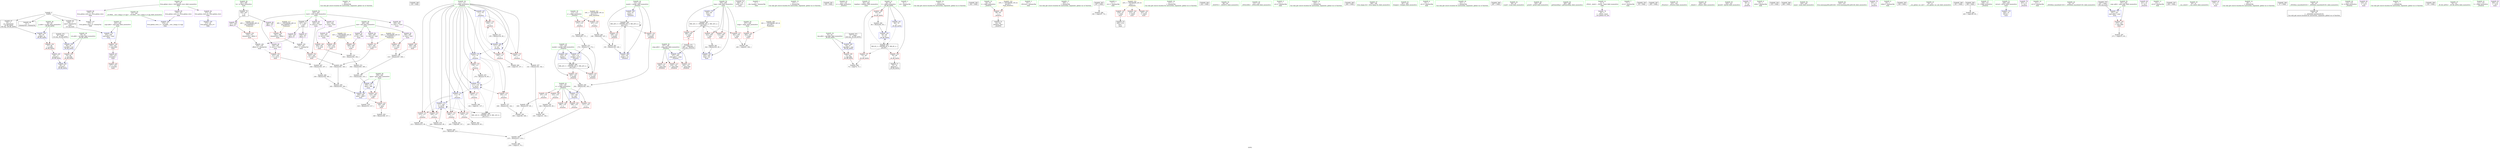 digraph "SVFG" {
	label="SVFG";

	Node0x55d2bfda6d40 [shape=record,color=grey,label="{NodeID: 0\nNullPtr}"];
	Node0x55d2bfda6d40 -> Node0x55d2bfdb27f0[style=solid];
	Node0x55d2bfda6d40 -> Node0x55d2bfdb28f0[style=solid];
	Node0x55d2bfda6d40 -> Node0x55d2bfdb29c0[style=solid];
	Node0x55d2bfda6d40 -> Node0x55d2bfdb8330[style=solid];
	Node0x55d2bfdbefa0 [shape=record,color=grey,label="{NodeID: 263\n349 = Binary(348, 317, )\n}"];
	Node0x55d2bfdb9610 [shape=record,color=blue,label="{NodeID: 180\n259\<--311\nspan\<--add\nmain\n}"];
	Node0x55d2bfdb9610 -> Node0x55d2bfdb76d0[style=dashed];
	Node0x55d2bfdb9610 -> Node0x55d2bfdb9610[style=dashed];
	Node0x55d2bfdb9610 -> Node0x55d2bfdb9950[style=dashed];
	Node0x55d2bfdb1090 [shape=record,color=purple,label="{NodeID: 97\n379\<--327\noffset_1\<--\n}"];
	Node0x55d2bfdb1090 -> Node0x55d2bfdb9880[style=solid];
	Node0x55d2bfdae9a0 [shape=record,color=green,label="{NodeID: 14\n85\<--1\n\<--dummyObj\nCan only get source location for instruction, argument, global var or function.}"];
	Node0x55d2bfdde750 [shape=record,color=black,label="{NodeID: 360\n139 = PHI()\n}"];
	Node0x55d2bfdb5bf0 [shape=record,color=grey,label="{NodeID: 277\n166 = Binary(165, 142, )\n}"];
	Node0x55d2bfdb5bf0 -> Node0x55d2bfdc2b30[style=solid];
	Node0x55d2bfdb0bd0 [shape=record,color=red,label="{NodeID: 111\n192\<--107\n\<--_loop.addr\n_Z5solvei\n}"];
	Node0x55d2bfdaf680 [shape=record,color=green,label="{NodeID: 28\n58\<--59\np.addr\<--p.addr_field_insensitive\n_Z9_fill_intPiii\n}"];
	Node0x55d2bfdaf680 -> Node0x55d2bfdb1640[style=solid];
	Node0x55d2bfdaf680 -> Node0x55d2bfdb8430[style=solid];
	Node0x55d2bfdc29b0 [shape=record,color=grey,label="{NodeID: 291\n209 = cmp(208, 137, )\n}"];
	Node0x55d2bfdb6900 [shape=record,color=red,label="{NodeID: 125\n171\<--113\n\<--j\n_Z5solvei\n}"];
	Node0x55d2bfdb6900 -> Node0x55d2bfdb6070[style=solid];
	Node0x55d2bfdb0270 [shape=record,color=green,label="{NodeID: 42\n119\<--120\nx\<--x_field_insensitive\n_Z5solvei\n}"];
	Node0x55d2bfdb0270 -> Node0x55d2bfdb69d0[style=solid];
	Node0x55d2bfdb0270 -> Node0x55d2bfdb6aa0[style=solid];
	Node0x55d2bfdb0270 -> Node0x55d2bfdb6b70[style=solid];
	Node0x55d2bfdb0270 -> Node0x55d2bfdb6c40[style=solid];
	Node0x55d2bfdb0270 -> Node0x55d2bfdb6d10[style=solid];
	Node0x55d2bfdb0270 -> Node0x55d2bfdb9060[style=solid];
	Node0x55d2bfdb7460 [shape=record,color=red,label="{NodeID: 139\n314\<--255\n\<--loop\nmain\n}"];
	Node0x55d2bfdb1ee0 [shape=record,color=green,label="{NodeID: 56\n259\<--260\nspan\<--span_field_insensitive\nmain\n}"];
	Node0x55d2bfdb1ee0 -> Node0x55d2bfdb76d0[style=solid];
	Node0x55d2bfdb1ee0 -> Node0x55d2bfdb77a0[style=solid];
	Node0x55d2bfdb1ee0 -> Node0x55d2bfdb9610[style=solid];
	Node0x55d2bfdb1ee0 -> Node0x55d2bfdb9950[style=solid];
	Node0x55d2bfdb7fc0 [shape=record,color=red,label="{NodeID: 153\n378\<--377\ndummyVal\<--offset_0\nmain\n}"];
	Node0x55d2bfdb7fc0 -> Node0x55d2bfdb97b0[style=solid];
	Node0x55d2bfdb2b90 [shape=record,color=black,label="{NodeID: 70\n246\<--70\nmain_ret\<--\nmain\n}"];
	Node0x55d2bfdb8b80 [shape=record,color=blue,label="{NodeID: 167\n111\<--70\ni\<--\n_Z5solvei\n}"];
	Node0x55d2bfdb8b80 -> Node0x55d2bfdb0e40[style=dashed];
	Node0x55d2bfdb8b80 -> Node0x55d2bfdb6160[style=dashed];
	Node0x55d2bfdb8b80 -> Node0x55d2bfdb61f0[style=dashed];
	Node0x55d2bfdb8b80 -> Node0x55d2bfdb8d20[style=dashed];
	Node0x55d2bfdb8b80 -> Node0x55d2bfdb8df0[style=dashed];
	Node0x55d2bfdb36f0 [shape=record,color=purple,label="{NodeID: 84\n373\<--25\nllvm.global_ctors_0\<--llvm.global_ctors\nGlob }"];
	Node0x55d2bfdb36f0 -> Node0x55d2bfdb8160[style=solid];
	Node0x55d2bfda6570 [shape=record,color=green,label="{NodeID: 1\n7\<--1\n__dso_handle\<--dummyObj\nGlob }"];
	Node0x55d2bfdbf120 [shape=record,color=grey,label="{NodeID: 264\n220 = Binary(219, 85, )\n}"];
	Node0x55d2bfdb96e0 [shape=record,color=blue,label="{NodeID: 181\n255\<--324\nloop\<--inc\nmain\n}"];
	Node0x55d2bfdb96e0 -> Node0x55d2bfdcc4c0[style=dashed];
	Node0x55d2bfdb1160 [shape=record,color=purple,label="{NodeID: 98\n377\<--328\noffset_0\<--\n}"];
	Node0x55d2bfdb1160 -> Node0x55d2bfdb7fc0[style=solid];
	Node0x55d2bfdaea70 [shape=record,color=green,label="{NodeID: 15\n137\<--1\n\<--dummyObj\nCan only get source location for instruction, argument, global var or function.}"];
	Node0x55d2bfdde850 [shape=record,color=black,label="{NodeID: 361\n158 = PHI()\n}"];
	Node0x55d2bfdb5d70 [shape=record,color=grey,label="{NodeID: 278\n316 = Binary(315, 317, )\n}"];
	Node0x55d2bfdb0ca0 [shape=record,color=red,label="{NodeID: 112\n202\<--107\n\<--_loop.addr\n_Z5solvei\n}"];
	Node0x55d2bfdaf750 [shape=record,color=green,label="{NodeID: 29\n60\<--61\nval.addr\<--val.addr_field_insensitive\n_Z9_fill_intPiii\n}"];
	Node0x55d2bfdaf750 -> Node0x55d2bfdb1710[style=solid];
	Node0x55d2bfdaf750 -> Node0x55d2bfdb8500[style=solid];
	Node0x55d2bfdc2b30 [shape=record,color=grey,label="{NodeID: 292\n169 = cmp(166, 168, )\n}"];
	Node0x55d2bfdb69d0 [shape=record,color=red,label="{NodeID: 126\n143\<--119\n\<--x\n_Z5solvei\n}"];
	Node0x55d2bfdb69d0 -> Node0x55d2bfdbe3a0[style=solid];
	Node0x55d2bfdb0340 [shape=record,color=green,label="{NodeID: 43\n121\<--122\ny\<--y_field_insensitive\n_Z5solvei\n}"];
	Node0x55d2bfdb7530 [shape=record,color=red,label="{NodeID: 140\n323\<--255\n\<--loop\nmain\n}"];
	Node0x55d2bfdb7530 -> Node0x55d2bfdc1ab0[style=solid];
	Node0x55d2bfdb1fb0 [shape=record,color=green,label="{NodeID: 57\n261\<--262\ntmpline\<--tmpline_field_insensitive\nmain\n}"];
	Node0x55d2bfdb8090 [shape=record,color=red,label="{NodeID: 154\n381\<--380\ndummyVal\<--offset_1\nmain\n}"];
	Node0x55d2bfdb8090 -> Node0x55d2bfdb9880[style=solid];
	Node0x55d2bfdb2c60 [shape=record,color=black,label="{NodeID: 71\n79\<--78\nidxprom\<--\n_Z9_fill_intPiii\n}"];
	Node0x55d2bfdb8c50 [shape=record,color=blue,label="{NodeID: 168\n123\<--150\nmask1\<--or\n_Z5solvei\n}"];
	Node0x55d2bfdb8c50 -> Node0x55d2bfdce7c0[style=dashed];
	Node0x55d2bfdb37f0 [shape=record,color=purple,label="{NodeID: 85\n374\<--25\nllvm.global_ctors_1\<--llvm.global_ctors\nGlob }"];
	Node0x55d2bfdb37f0 -> Node0x55d2bfdb8230[style=solid];
	Node0x55d2bfda4de0 [shape=record,color=green,label="{NodeID: 2\n8\<--1\n.str\<--dummyObj\nGlob }"];
	Node0x55d2bfdbf2a0 [shape=record,color=grey,label="{NodeID: 265\n215 = Binary(211, 214, )\n}"];
	Node0x55d2bfdbf2a0 -> Node0x55d2bfdc26b0[style=solid];
	Node0x55d2bfdb97b0 [shape=record,color=blue, style = dotted,label="{NodeID: 182\n376\<--378\noffset_0\<--dummyVal\nmain\n}"];
	Node0x55d2bfdb97b0 -> Node0x55d2bfdb7d50[style=dashed];
	Node0x55d2bfdb1230 [shape=record,color=purple,label="{NodeID: 99\n380\<--328\noffset_1\<--\n}"];
	Node0x55d2bfdb1230 -> Node0x55d2bfdb8090[style=solid];
	Node0x55d2bfdaeb40 [shape=record,color=green,label="{NodeID: 16\n142\<--1\n\<--dummyObj\nCan only get source location for instruction, argument, global var or function.}"];
	Node0x55d2bfdde950 [shape=record,color=black,label="{NodeID: 362\n164 = PHI()\n}"];
	Node0x55d2bfdb5ef0 [shape=record,color=grey,label="{NodeID: 279\n226 = Binary(225, 85, )\n}"];
	Node0x55d2bfdb5ef0 -> Node0x55d2bfdb9200[style=solid];
	Node0x55d2bfdb0d70 [shape=record,color=red,label="{NodeID: 113\n218\<--107\n\<--_loop.addr\n_Z5solvei\n}"];
	Node0x55d2bfdaf820 [shape=record,color=green,label="{NodeID: 30\n62\<--63\nrep.addr\<--rep.addr_field_insensitive\n_Z9_fill_intPiii\n}"];
	Node0x55d2bfdaf820 -> Node0x55d2bfdb07c0[style=solid];
	Node0x55d2bfdaf820 -> Node0x55d2bfdb85d0[style=solid];
	Node0x55d2bfdb6aa0 [shape=record,color=red,label="{NodeID: 127\n167\<--119\n\<--x\n_Z5solvei\n}"];
	Node0x55d2bfdb6aa0 -> Node0x55d2bfdbe220[style=solid];
	Node0x55d2bfdb0410 [shape=record,color=green,label="{NodeID: 44\n123\<--124\nmask1\<--mask1_field_insensitive\n_Z5solvei\n}"];
	Node0x55d2bfdb0410 -> Node0x55d2bfdb6de0[style=solid];
	Node0x55d2bfdb0410 -> Node0x55d2bfdb6eb0[style=solid];
	Node0x55d2bfdb0410 -> Node0x55d2bfdb89e0[style=solid];
	Node0x55d2bfdb0410 -> Node0x55d2bfdb8c50[style=solid];
	Node0x55d2bfdb7600 [shape=record,color=red,label="{NodeID: 141\n292\<--257\n\<--loops\nmain\n}"];
	Node0x55d2bfdb7600 -> Node0x55d2bfdc1db0[style=solid];
	Node0x55d2bfdb2080 [shape=record,color=green,label="{NodeID: 58\n263\<--264\nstart\<--start_field_insensitive\nmain\n}"];
	Node0x55d2bfdb2080 -> Node0x55d2bfdb2e00[style=solid];
	Node0x55d2bfdb2080 -> Node0x55d2bfdb39f0[style=solid];
	Node0x55d2bfdb2080 -> Node0x55d2bfdb3ac0[style=solid];
	Node0x55d2bfdb2080 -> Node0x55d2bfdb3b90[style=solid];
	Node0x55d2bfdb2080 -> Node0x55d2bfdb3c60[style=solid];
	Node0x55d2bfdd0d70 [shape=record,color=yellow,style=double,label="{NodeID: 321\n16V_1 = ENCHI(MR_16V_0)\npts\{114 \}\nFun[_Z5solvei]}"];
	Node0x55d2bfdd0d70 -> Node0x55d2bfdb6830[style=dashed];
	Node0x55d2bfdd0d70 -> Node0x55d2bfdb6900[style=dashed];
	Node0x55d2bfdb8160 [shape=record,color=blue,label="{NodeID: 155\n373\<--26\nllvm.global_ctors_0\<--\nGlob }"];
	Node0x55d2bfdb2d30 [shape=record,color=black,label="{NodeID: 72\n91\<--98\n_Z4GETiv_ret\<--\n_Z4GETiv\n}"];
	Node0x55d2bfdb8d20 [shape=record,color=blue,label="{NodeID: 169\n111\<--155\ni\<--inc\n_Z5solvei\n}"];
	Node0x55d2bfdb8d20 -> Node0x55d2bfdb0e40[style=dashed];
	Node0x55d2bfdb8d20 -> Node0x55d2bfdb6160[style=dashed];
	Node0x55d2bfdb8d20 -> Node0x55d2bfdb61f0[style=dashed];
	Node0x55d2bfdb8d20 -> Node0x55d2bfdb8d20[style=dashed];
	Node0x55d2bfdb8d20 -> Node0x55d2bfdb8df0[style=dashed];
	Node0x55d2bfdb38f0 [shape=record,color=purple,label="{NodeID: 86\n375\<--25\nllvm.global_ctors_2\<--llvm.global_ctors\nGlob }"];
	Node0x55d2bfdb38f0 -> Node0x55d2bfdb8330[style=solid];
	Node0x55d2bfdadae0 [shape=record,color=green,label="{NodeID: 3\n10\<--1\n_ZSt3cin\<--dummyObj\nGlob }"];
	Node0x55d2bfdbf420 [shape=record,color=grey,label="{NodeID: 266\n339 = Binary(338, 305, )\n}"];
	Node0x55d2bfdbf420 -> Node0x55d2bfdbe9a0[style=solid];
	Node0x55d2bfdb9880 [shape=record,color=blue, style = dotted,label="{NodeID: 183\n379\<--381\noffset_1\<--dummyVal\nmain\n}"];
	Node0x55d2bfdb9880 -> Node0x55d2bfdb7ef0[style=dashed];
	Node0x55d2bfdb1300 [shape=record,color=purple,label="{NodeID: 100\n80\<--77\narrayidx\<--\n_Z9_fill_intPiii\n}"];
	Node0x55d2bfdb1300 -> Node0x55d2bfdb8770[style=solid];
	Node0x55d2bfdaec10 [shape=record,color=green,label="{NodeID: 17\n305\<--1\n\<--dummyObj\nCan only get source location for instruction, argument, global var or function.}"];
	Node0x55d2bfddea50 [shape=record,color=black,label="{NodeID: 363\n187 = PHI()\n}"];
	Node0x55d2bfddea50 -> Node0x55d2bfdc2530[style=solid];
	Node0x55d2bfdb6070 [shape=record,color=grey,label="{NodeID: 280\n172 = Binary(85, 171, )\n}"];
	Node0x55d2bfdb6070 -> Node0x55d2bfdb55f0[style=solid];
	Node0x55d2bfdb0e40 [shape=record,color=red,label="{NodeID: 114\n135\<--111\n\<--i\n_Z5solvei\n}"];
	Node0x55d2bfdb0e40 -> Node0x55d2bfdc1c30[style=solid];
	Node0x55d2bfdaf8f0 [shape=record,color=green,label="{NodeID: 31\n64\<--65\ni\<--i_field_insensitive\n_Z9_fill_intPiii\n}"];
	Node0x55d2bfdaf8f0 -> Node0x55d2bfdb0890[style=solid];
	Node0x55d2bfdaf8f0 -> Node0x55d2bfdb0960[style=solid];
	Node0x55d2bfdaf8f0 -> Node0x55d2bfdb0a30[style=solid];
	Node0x55d2bfdaf8f0 -> Node0x55d2bfdb86a0[style=solid];
	Node0x55d2bfdaf8f0 -> Node0x55d2bfdb8840[style=solid];
	Node0x55d2bfdb6b70 [shape=record,color=red,label="{NodeID: 128\n186\<--119\n\<--x\n_Z5solvei\n}"];
	Node0x55d2bfdb04e0 [shape=record,color=green,label="{NodeID: 45\n125\<--126\nmask2\<--mask2_field_insensitive\n_Z5solvei\n}"];
	Node0x55d2bfdb04e0 -> Node0x55d2bfdb6f80[style=solid];
	Node0x55d2bfdb04e0 -> Node0x55d2bfdb7050[style=solid];
	Node0x55d2bfdb04e0 -> Node0x55d2bfdb8ab0[style=solid];
	Node0x55d2bfdb04e0 -> Node0x55d2bfdb8ec0[style=solid];
	Node0x55d2bfdb76d0 [shape=record,color=red,label="{NodeID: 142\n315\<--259\n\<--span\nmain\n}"];
	Node0x55d2bfdb76d0 -> Node0x55d2bfdb5d70[style=solid];
	Node0x55d2bfdb2150 [shape=record,color=green,label="{NodeID: 59\n265\<--266\nend\<--end_field_insensitive\nmain\n}"];
	Node0x55d2bfdb2150 -> Node0x55d2bfdb3d30[style=solid];
	Node0x55d2bfdb2150 -> Node0x55d2bfdb3e00[style=solid];
	Node0x55d2bfdb2150 -> Node0x55d2bfdb3ed0[style=solid];
	Node0x55d2bfdb2150 -> Node0x55d2bfdb3fa0[style=solid];
	Node0x55d2bfdb8230 [shape=record,color=blue,label="{NodeID: 156\n374\<--27\nllvm.global_ctors_1\<--_GLOBAL__sub_I_kmjp_0_0.cpp\nGlob }"];
	Node0x55d2bfdb2e00 [shape=record,color=black,label="{NodeID: 73\n327\<--263\n\<--start\nmain\n}"];
	Node0x55d2bfdb2e00 -> Node0x55d2bfdb0fc0[style=solid];
	Node0x55d2bfdb2e00 -> Node0x55d2bfdb1090[style=solid];
	Node0x55d2bfdb8df0 [shape=record,color=blue,label="{NodeID: 170\n111\<--70\ni\<--\n_Z5solvei\n}"];
	Node0x55d2bfdb8df0 -> Node0x55d2bfdb6280[style=dashed];
	Node0x55d2bfdb8df0 -> Node0x55d2bfdb6350[style=dashed];
	Node0x55d2bfdb8df0 -> Node0x55d2bfdb6420[style=dashed];
	Node0x55d2bfdb8df0 -> Node0x55d2bfdb8f90[style=dashed];
	Node0x55d2bfdb8df0 -> Node0x55d2bfdb9130[style=dashed];
	Node0x55d2bfdb8df0 -> Node0x55d2bfdccec0[style=dashed];
	Node0x55d2bfdb39f0 [shape=record,color=purple,label="{NodeID: 87\n301\<--263\ntv_sec6\<--start\nmain\n}"];
	Node0x55d2bfdb39f0 -> Node0x55d2bfdb7a10[style=solid];
	Node0x55d2bfdadb70 [shape=record,color=green,label="{NodeID: 4\n11\<--1\n.str.1\<--dummyObj\nGlob }"];
	Node0x55d2bfdbf5a0 [shape=record,color=grey,label="{NodeID: 267\n338 = Binary(335, 337, )\n}"];
	Node0x55d2bfdbf5a0 -> Node0x55d2bfdbf420[style=solid];
	Node0x55d2bfdb9950 [shape=record,color=blue,label="{NodeID: 184\n259\<--345\nspan\<--add17\nmain\n}"];
	Node0x55d2bfdb9950 -> Node0x55d2bfdb77a0[style=dashed];
	Node0x55d2bfdb13d0 [shape=record,color=red,label="{NodeID: 101\n278\<--19\n\<--stdin\nmain\n}"];
	Node0x55d2bfdb13d0 -> Node0x55d2bfdb2fa0[style=solid];
	Node0x55d2bfdaece0 [shape=record,color=green,label="{NodeID: 18\n317\<--1\n\<--dummyObj\nCan only get source location for instruction, argument, global var or function.}"];
	Node0x55d2bfddec90 [shape=record,color=black,label="{NodeID: 364\n222 = PHI()\n}"];
	Node0x55d2bfdc1ab0 [shape=record,color=grey,label="{NodeID: 281\n324 = Binary(323, 85, )\n}"];
	Node0x55d2bfdc1ab0 -> Node0x55d2bfdb96e0[style=solid];
	Node0x55d2bfdb6160 [shape=record,color=red,label="{NodeID: 115\n140\<--111\n\<--i\n_Z5solvei\n}"];
	Node0x55d2bfdb6160 -> Node0x55d2bfdbe6a0[style=solid];
	Node0x55d2bfdaf9c0 [shape=record,color=green,label="{NodeID: 32\n89\<--90\n_Z4GETiv\<--_Z4GETiv_field_insensitive\n}"];
	Node0x55d2bfdb6c40 [shape=record,color=red,label="{NodeID: 129\n198\<--119\n\<--x\n_Z5solvei\n}"];
	Node0x55d2bfdb05b0 [shape=record,color=green,label="{NodeID: 46\n131\<--132\n_ZNSirsERi\<--_ZNSirsERi_field_insensitive\n}"];
	Node0x55d2bfdcfa80 [shape=record,color=yellow,style=double,label="{NodeID: 309\n34V_1 = ENCHI(MR_34V_0)\npts\{258 \}\nFun[main]}"];
	Node0x55d2bfdcfa80 -> Node0x55d2bfdb7600[style=dashed];
	Node0x55d2bfdb77a0 [shape=record,color=red,label="{NodeID: 143\n348\<--259\n\<--span\nmain\n}"];
	Node0x55d2bfdb77a0 -> Node0x55d2bfdbefa0[style=solid];
	Node0x55d2bfdb2220 [shape=record,color=green,label="{NodeID: 60\n267\<--268\nts\<--ts_field_insensitive\nmain\n}"];
	Node0x55d2bfdb2220 -> Node0x55d2bfdb2ed0[style=solid];
	Node0x55d2bfdb8330 [shape=record,color=blue, style = dotted,label="{NodeID: 157\n375\<--3\nllvm.global_ctors_2\<--dummyVal\nGlob }"];
	Node0x55d2bfdb2ed0 [shape=record,color=black,label="{NodeID: 74\n328\<--267\n\<--ts\nmain\n}"];
	Node0x55d2bfdb2ed0 -> Node0x55d2bfdb1160[style=solid];
	Node0x55d2bfdb2ed0 -> Node0x55d2bfdb1230[style=solid];
	Node0x55d2bfdbe220 [shape=record,color=grey,label="{NodeID: 254\n168 = Binary(167, 85, )\n}"];
	Node0x55d2bfdbe220 -> Node0x55d2bfdc2b30[style=solid];
	Node0x55d2bfdb8ec0 [shape=record,color=blue,label="{NodeID: 171\n125\<--174\nmask2\<--or13\n_Z5solvei\n}"];
	Node0x55d2bfdb8ec0 -> Node0x55d2bfdcbfc0[style=dashed];
	Node0x55d2bfdb3ac0 [shape=record,color=purple,label="{NodeID: 88\n308\<--263\ntv_usec7\<--start\nmain\n}"];
	Node0x55d2bfdb3ac0 -> Node0x55d2bfdb7bb0[style=solid];
	Node0x55d2bfdadc00 [shape=record,color=green,label="{NodeID: 5\n13\<--1\n.str.2\<--dummyObj\nGlob }"];
	Node0x55d2bfdbf720 [shape=record,color=grey,label="{NodeID: 268\n213 = Binary(212, 85, )\n}"];
	Node0x55d2bfdbf720 -> Node0x55d2bfdbf8a0[style=solid];
	Node0x55d2bfdb14a0 [shape=record,color=red,label="{NodeID: 102\n313\<--20\n\<--stderr\nmain\n}"];
	Node0x55d2bfdaedb0 [shape=record,color=green,label="{NodeID: 19\n330\<--1\n\<--dummyObj\nCan only get source location for instruction, argument, global var or function.}"];
	Node0x55d2bfdded60 [shape=record,color=black,label="{NodeID: 365\n284 = PHI()\n}"];
	Node0x55d2bfdc1c30 [shape=record,color=grey,label="{NodeID: 282\n136 = cmp(135, 137, )\n}"];
	Node0x55d2bfdb61f0 [shape=record,color=red,label="{NodeID: 116\n154\<--111\n\<--i\n_Z5solvei\n}"];
	Node0x55d2bfdb61f0 -> Node0x55d2bfdb52f0[style=solid];
	Node0x55d2bfdafac0 [shape=record,color=green,label="{NodeID: 33\n92\<--93\ni\<--i_field_insensitive\n_Z4GETiv\n}"];
	Node0x55d2bfdafac0 -> Node0x55d2bfdb0b00[style=solid];
	Node0x55d2bfdcbfc0 [shape=record,color=black,label="{NodeID: 296\nMR_22V_3 = PHI(MR_22V_5, MR_22V_2, )\npts\{126 \}\n}"];
	Node0x55d2bfdcbfc0 -> Node0x55d2bfdb6f80[style=dashed];
	Node0x55d2bfdcbfc0 -> Node0x55d2bfdb7050[style=dashed];
	Node0x55d2bfdcbfc0 -> Node0x55d2bfdb8ec0[style=dashed];
	Node0x55d2bfdcbfc0 -> Node0x55d2bfdcbfc0[style=dashed];
	Node0x55d2bfdb6d10 [shape=record,color=red,label="{NodeID: 130\n211\<--119\n\<--x\n_Z5solvei\n}"];
	Node0x55d2bfdb6d10 -> Node0x55d2bfdbf2a0[style=solid];
	Node0x55d2bfdb06b0 [shape=record,color=green,label="{NodeID: 47\n188\<--189\nllvm.ctpop.i32\<--llvm.ctpop.i32_field_insensitive\n}"];
	Node0x55d2bfdb7870 [shape=record,color=red,label="{NodeID: 144\n277\<--276\n\<--arrayidx\nmain\n}"];
	Node0x55d2bfdb22f0 [shape=record,color=green,label="{NodeID: 61\n281\<--282\nfreopen\<--freopen_field_insensitive\n}"];
	Node0x55d2bfdb8430 [shape=record,color=blue,label="{NodeID: 158\n58\<--55\np.addr\<--p\n_Z9_fill_intPiii\n}"];
	Node0x55d2bfdb8430 -> Node0x55d2bfdb1640[style=dashed];
	Node0x55d2bfdb2fa0 [shape=record,color=black,label="{NodeID: 75\n280\<--278\ncall\<--\nmain\n}"];
	Node0x55d2bfdbe3a0 [shape=record,color=grey,label="{NodeID: 255\n144 = Binary(143, 85, )\n}"];
	Node0x55d2bfdbe3a0 -> Node0x55d2bfdc20b0[style=solid];
	Node0x55d2bfdb8f90 [shape=record,color=blue,label="{NodeID: 172\n111\<--179\ni\<--inc16\n_Z5solvei\n}"];
	Node0x55d2bfdb8f90 -> Node0x55d2bfdb6280[style=dashed];
	Node0x55d2bfdb8f90 -> Node0x55d2bfdb6350[style=dashed];
	Node0x55d2bfdb8f90 -> Node0x55d2bfdb6420[style=dashed];
	Node0x55d2bfdb8f90 -> Node0x55d2bfdb8f90[style=dashed];
	Node0x55d2bfdb8f90 -> Node0x55d2bfdb9130[style=dashed];
	Node0x55d2bfdb8f90 -> Node0x55d2bfdccec0[style=dashed];
	Node0x55d2bfdb3b90 [shape=record,color=purple,label="{NodeID: 89\n336\<--263\ntv_sec11\<--start\nmain\n}"];
	Node0x55d2bfdb3b90 -> Node0x55d2bfdb7d50[style=solid];
	Node0x55d2bfdadc90 [shape=record,color=green,label="{NodeID: 6\n15\<--1\n.str.3\<--dummyObj\nGlob }"];
	Node0x55d2bfdbf8a0 [shape=record,color=grey,label="{NodeID: 269\n214 = Binary(85, 213, )\n}"];
	Node0x55d2bfdbf8a0 -> Node0x55d2bfdbf2a0[style=solid];
	Node0x55d2bfdb1570 [shape=record,color=red,label="{NodeID: 103\n347\<--20\n\<--stderr\nmain\n}"];
	Node0x55d2bfdaee80 [shape=record,color=green,label="{NodeID: 20\n331\<--1\n\<--dummyObj\nCan only get source location for instruction, argument, global var or function.}"];
	Node0x55d2bfddee30 [shape=record,color=black,label="{NodeID: 366\n287 = PHI()\n}"];
	Node0x55d2bfdc1db0 [shape=record,color=grey,label="{NodeID: 283\n293 = cmp(291, 292, )\n}"];
	Node0x55d2bfdb6280 [shape=record,color=red,label="{NodeID: 117\n161\<--111\n\<--i\n_Z5solvei\n}"];
	Node0x55d2bfdb6280 -> Node0x55d2bfdc2830[style=solid];
	Node0x55d2bfdafb90 [shape=record,color=green,label="{NodeID: 34\n96\<--97\nscanf\<--scanf_field_insensitive\n}"];
	Node0x55d2bfdcc4c0 [shape=record,color=black,label="{NodeID: 297\nMR_32V_3 = PHI(MR_32V_4, MR_32V_2, )\npts\{256 \}\n}"];
	Node0x55d2bfdcc4c0 -> Node0x55d2bfdb72c0[style=dashed];
	Node0x55d2bfdcc4c0 -> Node0x55d2bfdb7390[style=dashed];
	Node0x55d2bfdcc4c0 -> Node0x55d2bfdb7460[style=dashed];
	Node0x55d2bfdcc4c0 -> Node0x55d2bfdb7530[style=dashed];
	Node0x55d2bfdcc4c0 -> Node0x55d2bfdb96e0[style=dashed];
	Node0x55d2bfdb6de0 [shape=record,color=red,label="{NodeID: 131\n149\<--123\n\<--mask1\n_Z5solvei\n}"];
	Node0x55d2bfdb6de0 -> Node0x55d2bfdbeca0[style=solid];
	Node0x55d2bfdb17d0 [shape=record,color=green,label="{NodeID: 48\n195\<--196\nprintf\<--printf_field_insensitive\n}"];
	Node0x55d2bfdb7940 [shape=record,color=red,label="{NodeID: 145\n300\<--299\n\<--tv_sec\nmain\n}"];
	Node0x55d2bfdb7940 -> Node0x55d2bfdb5170[style=solid];
	Node0x55d2bfdb23f0 [shape=record,color=green,label="{NodeID: 62\n285\<--286\ngettimeofday\<--gettimeofday_field_insensitive\n}"];
	Node0x55d2bfdb8500 [shape=record,color=blue,label="{NodeID: 159\n60\<--56\nval.addr\<--val\n_Z9_fill_intPiii\n}"];
	Node0x55d2bfdb8500 -> Node0x55d2bfdb1710[style=dashed];
	Node0x55d2bfdb3070 [shape=record,color=purple,label="{NodeID: 76\n36\<--4\n\<--_ZStL8__ioinit\n__cxx_global_var_init\n}"];
	Node0x55d2bfdbe520 [shape=record,color=grey,label="{NodeID: 256\n84 = Binary(83, 85, )\n}"];
	Node0x55d2bfdbe520 -> Node0x55d2bfdb8840[style=solid];
	Node0x55d2bfdb9060 [shape=record,color=blue,label="{NodeID: 173\n119\<--184\nx\<--and\n_Z5solvei\n}"];
	Node0x55d2bfdb9060 -> Node0x55d2bfdb6b70[style=dashed];
	Node0x55d2bfdb9060 -> Node0x55d2bfdb6c40[style=dashed];
	Node0x55d2bfdb9060 -> Node0x55d2bfdb6d10[style=dashed];
	Node0x55d2bfdb3c60 [shape=record,color=purple,label="{NodeID: 90\n342\<--263\ntv_usec15\<--start\nmain\n}"];
	Node0x55d2bfdb3c60 -> Node0x55d2bfdb7ef0[style=solid];
	Node0x55d2bfdae570 [shape=record,color=green,label="{NodeID: 7\n17\<--1\n.str.4\<--dummyObj\nGlob }"];
	Node0x55d2bfddd120 [shape=record,color=black,label="{NodeID: 353\n95 = PHI()\n}"];
	Node0x55d2bfdb5170 [shape=record,color=grey,label="{NodeID: 270\n303 = Binary(300, 302, )\n}"];
	Node0x55d2bfdb5170 -> Node0x55d2bfdb5470[style=solid];
	Node0x55d2bfdb1640 [shape=record,color=red,label="{NodeID: 104\n77\<--58\n\<--p.addr\n_Z9_fill_intPiii\n}"];
	Node0x55d2bfdb1640 -> Node0x55d2bfdb1300[style=solid];
	Node0x55d2bfdaef80 [shape=record,color=green,label="{NodeID: 21\n4\<--6\n_ZStL8__ioinit\<--_ZStL8__ioinit_field_insensitive\nGlob }"];
	Node0x55d2bfdaef80 -> Node0x55d2bfdb3070[style=solid];
	Node0x55d2bfddef30 [shape=record,color=black,label="{NodeID: 367\n295 = PHI()\n}"];
	Node0x55d2bfdc1f30 [shape=record,color=grey,label="{NodeID: 284\n74 = cmp(72, 73, )\n}"];
	Node0x55d2bfdb6350 [shape=record,color=red,label="{NodeID: 118\n165\<--111\n\<--i\n_Z5solvei\n}"];
	Node0x55d2bfdb6350 -> Node0x55d2bfdb5bf0[style=solid];
	Node0x55d2bfdafc90 [shape=record,color=green,label="{NodeID: 35\n103\<--104\n_Z5solvei\<--_Z5solvei_field_insensitive\n}"];
	Node0x55d2bfdb6eb0 [shape=record,color=red,label="{NodeID: 132\n182\<--123\n\<--mask1\n_Z5solvei\n}"];
	Node0x55d2bfdb6eb0 -> Node0x55d2bfdbe820[style=solid];
	Node0x55d2bfdb18d0 [shape=record,color=green,label="{NodeID: 49\n240\<--241\n_Z4initv\<--_Z4initv_field_insensitive\n}"];
	Node0x55d2bfdb7a10 [shape=record,color=red,label="{NodeID: 146\n302\<--301\n\<--tv_sec6\nmain\n}"];
	Node0x55d2bfdb7a10 -> Node0x55d2bfdb5170[style=solid];
	Node0x55d2bfdb24f0 [shape=record,color=green,label="{NodeID: 63\n320\<--321\nfprintf\<--fprintf_field_insensitive\n}"];
	Node0x55d2bfdb85d0 [shape=record,color=blue,label="{NodeID: 160\n62\<--57\nrep.addr\<--rep\n_Z9_fill_intPiii\n}"];
	Node0x55d2bfdb85d0 -> Node0x55d2bfdb07c0[style=dashed];
	Node0x55d2bfdb3140 [shape=record,color=purple,label="{NodeID: 77\n94\<--8\n\<--.str\n_Z4GETiv\n}"];
	Node0x55d2bfdbe6a0 [shape=record,color=grey,label="{NodeID: 257\n141 = Binary(140, 142, )\n}"];
	Node0x55d2bfdbe6a0 -> Node0x55d2bfdc20b0[style=solid];
	Node0x55d2bfdb9130 [shape=record,color=blue,label="{NodeID: 174\n111\<--70\ni\<--\n_Z5solvei\n}"];
	Node0x55d2bfdb9130 -> Node0x55d2bfdb64f0[style=dashed];
	Node0x55d2bfdb9130 -> Node0x55d2bfdb65c0[style=dashed];
	Node0x55d2bfdb9130 -> Node0x55d2bfdb6690[style=dashed];
	Node0x55d2bfdb9130 -> Node0x55d2bfdb6760[style=dashed];
	Node0x55d2bfdb9130 -> Node0x55d2bfdb9200[style=dashed];
	Node0x55d2bfdb9130 -> Node0x55d2bfdccec0[style=dashed];
	Node0x55d2bfdb3d30 [shape=record,color=purple,label="{NodeID: 91\n299\<--265\ntv_sec\<--end\nmain\n}"];
	Node0x55d2bfdb3d30 -> Node0x55d2bfdb7940[style=solid];
	Node0x55d2bfdae600 [shape=record,color=green,label="{NodeID: 8\n19\<--1\nstdin\<--dummyObj\nGlob }"];
	Node0x55d2bfdde150 [shape=record,color=black,label="{NodeID: 354\n319 = PHI()\n}"];
	Node0x55d2bfdb52f0 [shape=record,color=grey,label="{NodeID: 271\n155 = Binary(154, 85, )\n}"];
	Node0x55d2bfdb52f0 -> Node0x55d2bfdb8d20[style=solid];
	Node0x55d2bfdb1710 [shape=record,color=red,label="{NodeID: 105\n76\<--60\n\<--val.addr\n_Z9_fill_intPiii\n}"];
	Node0x55d2bfdb1710 -> Node0x55d2bfdb8770[style=solid];
	Node0x55d2bfdaf080 [shape=record,color=green,label="{NodeID: 22\n25\<--29\nllvm.global_ctors\<--llvm.global_ctors_field_insensitive\nGlob }"];
	Node0x55d2bfdaf080 -> Node0x55d2bfdb36f0[style=solid];
	Node0x55d2bfdaf080 -> Node0x55d2bfdb37f0[style=solid];
	Node0x55d2bfdaf080 -> Node0x55d2bfdb38f0[style=solid];
	Node0x55d2bfddf030 [shape=record,color=black,label="{NodeID: 368\n298 = PHI()\n}"];
	Node0x55d2bfdc20b0 [shape=record,color=grey,label="{NodeID: 285\n145 = cmp(141, 144, )\n}"];
	Node0x55d2bfdb6420 [shape=record,color=red,label="{NodeID: 119\n178\<--111\n\<--i\n_Z5solvei\n}"];
	Node0x55d2bfdb6420 -> Node0x55d2bfdb58f0[style=solid];
	Node0x55d2bfdafd90 [shape=record,color=green,label="{NodeID: 36\n107\<--108\n_loop.addr\<--_loop.addr_field_insensitive\n_Z5solvei\n}"];
	Node0x55d2bfdafd90 -> Node0x55d2bfdb0bd0[style=solid];
	Node0x55d2bfdafd90 -> Node0x55d2bfdb0ca0[style=solid];
	Node0x55d2bfdafd90 -> Node0x55d2bfdb0d70[style=solid];
	Node0x55d2bfdafd90 -> Node0x55d2bfdb8910[style=solid];
	Node0x55d2bfdccec0 [shape=record,color=black,label="{NodeID: 299\nMR_14V_8 = PHI(MR_14V_9, MR_14V_6, )\npts\{112 \}\n}"];
	Node0x55d2bfdb6f80 [shape=record,color=red,label="{NodeID: 133\n173\<--125\n\<--mask2\n_Z5solvei\n}"];
	Node0x55d2bfdb6f80 -> Node0x55d2bfdb55f0[style=solid];
	Node0x55d2bfdb19d0 [shape=record,color=green,label="{NodeID: 50\n244\<--245\nmain\<--main_field_insensitive\n}"];
	Node0x55d2bfdcfe00 [shape=record,color=yellow,style=double,label="{NodeID: 313\n42V_1 = ENCHI(MR_42V_0)\npts\{2660000 \}\nFun[main]}"];
	Node0x55d2bfdcfe00 -> Node0x55d2bfdb7940[style=dashed];
	Node0x55d2bfdcfe00 -> Node0x55d2bfdb7c80[style=dashed];
	Node0x55d2bfdb7ae0 [shape=record,color=red,label="{NodeID: 147\n307\<--306\n\<--tv_usec\nmain\n}"];
	Node0x55d2bfdb7ae0 -> Node0x55d2bfdb5770[style=solid];
	Node0x55d2bfdb25f0 [shape=record,color=green,label="{NodeID: 64\n332\<--333\nllvm.memcpy.p0i8.p0i8.i64\<--llvm.memcpy.p0i8.p0i8.i64_field_insensitive\n}"];
	Node0x55d2bfdb86a0 [shape=record,color=blue,label="{NodeID: 161\n64\<--70\ni\<--\n_Z9_fill_intPiii\n}"];
	Node0x55d2bfdb86a0 -> Node0x55d2bfdcddc0[style=dashed];
	Node0x55d2bfdb3210 [shape=record,color=purple,label="{NodeID: 78\n193\<--11\n\<--.str.1\n_Z5solvei\n}"];
	Node0x55d2bfdbe820 [shape=record,color=grey,label="{NodeID: 258\n184 = Binary(182, 183, )\n}"];
	Node0x55d2bfdbe820 -> Node0x55d2bfdb9060[style=solid];
	Node0x55d2bfdb9200 [shape=record,color=blue,label="{NodeID: 175\n111\<--226\ni\<--inc35\n_Z5solvei\n}"];
	Node0x55d2bfdb9200 -> Node0x55d2bfdb64f0[style=dashed];
	Node0x55d2bfdb9200 -> Node0x55d2bfdb65c0[style=dashed];
	Node0x55d2bfdb9200 -> Node0x55d2bfdb6690[style=dashed];
	Node0x55d2bfdb9200 -> Node0x55d2bfdb6760[style=dashed];
	Node0x55d2bfdb9200 -> Node0x55d2bfdb9200[style=dashed];
	Node0x55d2bfdb9200 -> Node0x55d2bfdccec0[style=dashed];
	Node0x55d2bfdb3e00 [shape=record,color=purple,label="{NodeID: 92\n306\<--265\ntv_usec\<--end\nmain\n}"];
	Node0x55d2bfdb3e00 -> Node0x55d2bfdb7ae0[style=solid];
	Node0x55d2bfdae690 [shape=record,color=green,label="{NodeID: 9\n20\<--1\nstderr\<--dummyObj\nGlob }"];
	Node0x55d2bfdde250 [shape=record,color=black,label="{NodeID: 355\n194 = PHI()\n}"];
	Node0x55d2bfdb5470 [shape=record,color=grey,label="{NodeID: 272\n304 = Binary(303, 305, )\n}"];
	Node0x55d2bfdb5470 -> Node0x55d2bfdb5a70[style=solid];
	Node0x55d2bfdb07c0 [shape=record,color=red,label="{NodeID: 106\n73\<--62\n\<--rep.addr\n_Z9_fill_intPiii\n}"];
	Node0x55d2bfdb07c0 -> Node0x55d2bfdc1f30[style=solid];
	Node0x55d2bfdaf180 [shape=record,color=green,label="{NodeID: 23\n30\<--31\n__cxx_global_var_init\<--__cxx_global_var_init_field_insensitive\n}"];
	Node0x55d2bfddf130 [shape=record,color=black,label="{NodeID: 369\n351 = PHI()\n}"];
	Node0x55d2bfdc2230 [shape=record,color=grey,label="{NodeID: 286\n200 = cmp(199, 85, )\n}"];
	Node0x55d2bfdb64f0 [shape=record,color=red,label="{NodeID: 120\n208\<--111\n\<--i\n_Z5solvei\n}"];
	Node0x55d2bfdb64f0 -> Node0x55d2bfdc29b0[style=solid];
	Node0x55d2bfdafe60 [shape=record,color=green,label="{NodeID: 37\n109\<--110\nf\<--f_field_insensitive\n_Z5solvei\n}"];
	Node0x55d2bfdb7050 [shape=record,color=red,label="{NodeID: 134\n183\<--125\n\<--mask2\n_Z5solvei\n}"];
	Node0x55d2bfdb7050 -> Node0x55d2bfdbe820[style=solid];
	Node0x55d2bfdb1ad0 [shape=record,color=green,label="{NodeID: 51\n249\<--250\nretval\<--retval_field_insensitive\nmain\n}"];
	Node0x55d2bfdb1ad0 -> Node0x55d2bfdb92d0[style=solid];
	Node0x55d2bfdcfee0 [shape=record,color=yellow,style=double,label="{NodeID: 314\n44V_1 = ENCHI(MR_44V_0)\npts\{2660001 \}\nFun[main]}"];
	Node0x55d2bfdcfee0 -> Node0x55d2bfdb7ae0[style=dashed];
	Node0x55d2bfdcfee0 -> Node0x55d2bfdb7e20[style=dashed];
	Node0x55d2bfdb7bb0 [shape=record,color=red,label="{NodeID: 148\n309\<--308\n\<--tv_usec7\nmain\n}"];
	Node0x55d2bfdb7bb0 -> Node0x55d2bfdb5770[style=solid];
	Node0x55d2bfdb26f0 [shape=record,color=green,label="{NodeID: 65\n27\<--369\n_GLOBAL__sub_I_kmjp_0_0.cpp\<--_GLOBAL__sub_I_kmjp_0_0.cpp_field_insensitive\n}"];
	Node0x55d2bfdb26f0 -> Node0x55d2bfdb8230[style=solid];
	Node0x55d2bfdb8770 [shape=record,color=blue,label="{NodeID: 162\n80\<--76\narrayidx\<--\n_Z9_fill_intPiii\n}"];
	Node0x55d2bfdb32e0 [shape=record,color=purple,label="{NodeID: 79\n203\<--13\n\<--.str.2\n_Z5solvei\n}"];
	Node0x55d2bfdbe9a0 [shape=record,color=grey,label="{NodeID: 259\n345 = Binary(339, 344, )\n}"];
	Node0x55d2bfdbe9a0 -> Node0x55d2bfdb9950[style=solid];
	Node0x55d2bfdb92d0 [shape=record,color=blue,label="{NodeID: 176\n249\<--70\nretval\<--\nmain\n}"];
	Node0x55d2bfdb3ed0 [shape=record,color=purple,label="{NodeID: 93\n334\<--265\ntv_sec10\<--end\nmain\n}"];
	Node0x55d2bfdb3ed0 -> Node0x55d2bfdb7c80[style=solid];
	Node0x55d2bfdae720 [shape=record,color=green,label="{NodeID: 10\n21\<--1\n.str.5\<--dummyObj\nGlob }"];
	Node0x55d2bfdde350 [shape=record,color=black,label="{NodeID: 356\n199 = PHI()\n}"];
	Node0x55d2bfdde350 -> Node0x55d2bfdc2230[style=solid];
	Node0x55d2bfdb55f0 [shape=record,color=grey,label="{NodeID: 273\n174 = Binary(173, 172, )\n}"];
	Node0x55d2bfdb55f0 -> Node0x55d2bfdb8ec0[style=solid];
	Node0x55d2bfdb0890 [shape=record,color=red,label="{NodeID: 107\n72\<--64\n\<--i\n_Z9_fill_intPiii\n}"];
	Node0x55d2bfdb0890 -> Node0x55d2bfdc1f30[style=solid];
	Node0x55d2bfdaf280 [shape=record,color=green,label="{NodeID: 24\n34\<--35\n_ZNSt8ios_base4InitC1Ev\<--_ZNSt8ios_base4InitC1Ev_field_insensitive\n}"];
	Node0x55d2bfddf230 [shape=record,color=black,label="{NodeID: 370\n247 = PHI()\n0th arg main }"];
	Node0x55d2bfddf230 -> Node0x55d2bfdb93a0[style=solid];
	Node0x55d2bfdc23b0 [shape=record,color=grey,label="{NodeID: 287\n273 = cmp(272, 85, )\n}"];
	Node0x55d2bfdb65c0 [shape=record,color=red,label="{NodeID: 121\n212\<--111\n\<--i\n_Z5solvei\n}"];
	Node0x55d2bfdb65c0 -> Node0x55d2bfdbf720[style=solid];
	Node0x55d2bfdaff30 [shape=record,color=green,label="{NodeID: 38\n111\<--112\ni\<--i_field_insensitive\n_Z5solvei\n}"];
	Node0x55d2bfdaff30 -> Node0x55d2bfdb0e40[style=solid];
	Node0x55d2bfdaff30 -> Node0x55d2bfdb6160[style=solid];
	Node0x55d2bfdaff30 -> Node0x55d2bfdb61f0[style=solid];
	Node0x55d2bfdaff30 -> Node0x55d2bfdb6280[style=solid];
	Node0x55d2bfdaff30 -> Node0x55d2bfdb6350[style=solid];
	Node0x55d2bfdaff30 -> Node0x55d2bfdb6420[style=solid];
	Node0x55d2bfdaff30 -> Node0x55d2bfdb64f0[style=solid];
	Node0x55d2bfdaff30 -> Node0x55d2bfdb65c0[style=solid];
	Node0x55d2bfdaff30 -> Node0x55d2bfdb6690[style=solid];
	Node0x55d2bfdaff30 -> Node0x55d2bfdb6760[style=solid];
	Node0x55d2bfdaff30 -> Node0x55d2bfdb8b80[style=solid];
	Node0x55d2bfdaff30 -> Node0x55d2bfdb8d20[style=solid];
	Node0x55d2bfdaff30 -> Node0x55d2bfdb8df0[style=solid];
	Node0x55d2bfdaff30 -> Node0x55d2bfdb8f90[style=solid];
	Node0x55d2bfdaff30 -> Node0x55d2bfdb9130[style=solid];
	Node0x55d2bfdaff30 -> Node0x55d2bfdb9200[style=solid];
	Node0x55d2bfdb7120 [shape=record,color=red,label="{NodeID: 135\n272\<--251\n\<--argc.addr\nmain\n}"];
	Node0x55d2bfdb7120 -> Node0x55d2bfdc23b0[style=solid];
	Node0x55d2bfdb1ba0 [shape=record,color=green,label="{NodeID: 52\n251\<--252\nargc.addr\<--argc.addr_field_insensitive\nmain\n}"];
	Node0x55d2bfdb1ba0 -> Node0x55d2bfdb7120[style=solid];
	Node0x55d2bfdb1ba0 -> Node0x55d2bfdb93a0[style=solid];
	Node0x55d2bfdd07d0 [shape=record,color=yellow,style=double,label="{NodeID: 315\n46V_1 = ENCHI(MR_46V_0)\npts\{2680000 \}\nFun[main]}"];
	Node0x55d2bfdd07d0 -> Node0x55d2bfdb7fc0[style=dashed];
	Node0x55d2bfdb7c80 [shape=record,color=red,label="{NodeID: 149\n335\<--334\n\<--tv_sec10\nmain\n}"];
	Node0x55d2bfdb7c80 -> Node0x55d2bfdbf5a0[style=solid];
	Node0x55d2bfdb27f0 [shape=record,color=black,label="{NodeID: 66\n2\<--3\ndummyVal\<--dummyVal\n}"];
	Node0x55d2bfdb8840 [shape=record,color=blue,label="{NodeID: 163\n64\<--84\ni\<--inc\n_Z9_fill_intPiii\n}"];
	Node0x55d2bfdb8840 -> Node0x55d2bfdcddc0[style=dashed];
	Node0x55d2bfdb33b0 [shape=record,color=purple,label="{NodeID: 80\n221\<--15\n\<--.str.3\n_Z5solvei\n}"];
	Node0x55d2bfdbeb20 [shape=record,color=grey,label="{NodeID: 260\n344 = Binary(341, 343, )\n}"];
	Node0x55d2bfdbeb20 -> Node0x55d2bfdbe9a0[style=solid];
	Node0x55d2bfdb93a0 [shape=record,color=blue,label="{NodeID: 177\n251\<--247\nargc.addr\<--argc\nmain\n}"];
	Node0x55d2bfdb93a0 -> Node0x55d2bfdb7120[style=dashed];
	Node0x55d2bfdb3fa0 [shape=record,color=purple,label="{NodeID: 94\n340\<--265\ntv_usec14\<--end\nmain\n}"];
	Node0x55d2bfdb3fa0 -> Node0x55d2bfdb7e20[style=solid];
	Node0x55d2bfdae7b0 [shape=record,color=green,label="{NodeID: 11\n23\<--1\n.str.6\<--dummyObj\nGlob }"];
	Node0x55d2bfdde4b0 [shape=record,color=black,label="{NodeID: 357\n204 = PHI()\n}"];
	Node0x55d2bfdb5770 [shape=record,color=grey,label="{NodeID: 274\n310 = Binary(307, 309, )\n}"];
	Node0x55d2bfdb5770 -> Node0x55d2bfdb5a70[style=solid];
	Node0x55d2bfdb0960 [shape=record,color=red,label="{NodeID: 108\n78\<--64\n\<--i\n_Z9_fill_intPiii\n}"];
	Node0x55d2bfdb0960 -> Node0x55d2bfdb2c60[style=solid];
	Node0x55d2bfdaf380 [shape=record,color=green,label="{NodeID: 25\n40\<--41\n__cxa_atexit\<--__cxa_atexit_field_insensitive\n}"];
	Node0x55d2bfddf390 [shape=record,color=black,label="{NodeID: 371\n106 = PHI(296, )\n0th arg _Z5solvei }"];
	Node0x55d2bfddf390 -> Node0x55d2bfdb8910[style=solid];
	Node0x55d2bfdc2530 [shape=record,color=grey,label="{NodeID: 288\n190 = cmp(187, 70, )\n}"];
	Node0x55d2bfdb6690 [shape=record,color=red,label="{NodeID: 122\n219\<--111\n\<--i\n_Z5solvei\n}"];
	Node0x55d2bfdb6690 -> Node0x55d2bfdbf120[style=solid];
	Node0x55d2bfdb0000 [shape=record,color=green,label="{NodeID: 39\n113\<--114\nj\<--j_field_insensitive\n_Z5solvei\n}"];
	Node0x55d2bfdb0000 -> Node0x55d2bfdb6830[style=solid];
	Node0x55d2bfdb0000 -> Node0x55d2bfdb6900[style=solid];
	Node0x55d2bfdcddc0 [shape=record,color=black,label="{NodeID: 302\nMR_8V_3 = PHI(MR_8V_4, MR_8V_2, )\npts\{65 \}\n}"];
	Node0x55d2bfdcddc0 -> Node0x55d2bfdb0890[style=dashed];
	Node0x55d2bfdcddc0 -> Node0x55d2bfdb0960[style=dashed];
	Node0x55d2bfdcddc0 -> Node0x55d2bfdb0a30[style=dashed];
	Node0x55d2bfdcddc0 -> Node0x55d2bfdb8840[style=dashed];
	Node0x55d2bfdb71f0 [shape=record,color=red,label="{NodeID: 136\n275\<--253\n\<--argv.addr\nmain\n}"];
	Node0x55d2bfdb71f0 -> Node0x55d2bfdb4070[style=solid];
	Node0x55d2bfdb1c70 [shape=record,color=green,label="{NodeID: 53\n253\<--254\nargv.addr\<--argv.addr_field_insensitive\nmain\n}"];
	Node0x55d2bfdb1c70 -> Node0x55d2bfdb71f0[style=solid];
	Node0x55d2bfdb1c70 -> Node0x55d2bfdb9470[style=solid];
	Node0x55d2bfdd08b0 [shape=record,color=yellow,style=double,label="{NodeID: 316\n24V_1 = ENCHI(MR_24V_0)\npts\{1 \}\nFun[main]}"];
	Node0x55d2bfdd08b0 -> Node0x55d2bfdb13d0[style=dashed];
	Node0x55d2bfdd08b0 -> Node0x55d2bfdb14a0[style=dashed];
	Node0x55d2bfdd08b0 -> Node0x55d2bfdb1570[style=dashed];
	Node0x55d2bfdb7d50 [shape=record,color=red,label="{NodeID: 150\n337\<--336\n\<--tv_sec11\nmain\n}"];
	Node0x55d2bfdb7d50 -> Node0x55d2bfdbf5a0[style=solid];
	Node0x55d2bfdb28f0 [shape=record,color=black,label="{NodeID: 67\n55\<--3\np\<--dummyVal\n_Z9_fill_intPiii\n0th arg _Z9_fill_intPiii }"];
	Node0x55d2bfdb28f0 -> Node0x55d2bfdb8430[style=solid];
	Node0x55d2bfdb8910 [shape=record,color=blue,label="{NodeID: 164\n107\<--106\n_loop.addr\<--_loop\n_Z5solvei\n}"];
	Node0x55d2bfdb8910 -> Node0x55d2bfdb0bd0[style=dashed];
	Node0x55d2bfdb8910 -> Node0x55d2bfdb0ca0[style=dashed];
	Node0x55d2bfdb8910 -> Node0x55d2bfdb0d70[style=dashed];
	Node0x55d2bfdb3480 [shape=record,color=purple,label="{NodeID: 81\n279\<--17\n\<--.str.4\nmain\n}"];
	Node0x55d2bfdbeca0 [shape=record,color=grey,label="{NodeID: 261\n150 = Binary(149, 148, )\n}"];
	Node0x55d2bfdbeca0 -> Node0x55d2bfdb8c50[style=solid];
	Node0x55d2bfdb9470 [shape=record,color=blue,label="{NodeID: 178\n253\<--248\nargv.addr\<--argv\nmain\n}"];
	Node0x55d2bfdb9470 -> Node0x55d2bfdb71f0[style=dashed];
	Node0x55d2bfdb4070 [shape=record,color=purple,label="{NodeID: 95\n276\<--275\narrayidx\<--\nmain\n}"];
	Node0x55d2bfdb4070 -> Node0x55d2bfdb7870[style=solid];
	Node0x55d2bfdae840 [shape=record,color=green,label="{NodeID: 12\n26\<--1\n\<--dummyObj\nCan only get source location for instruction, argument, global var or function.}"];
	Node0x55d2bfdde580 [shape=record,color=black,label="{NodeID: 358\n37 = PHI()\n}"];
	Node0x55d2bfdb58f0 [shape=record,color=grey,label="{NodeID: 275\n179 = Binary(178, 85, )\n}"];
	Node0x55d2bfdb58f0 -> Node0x55d2bfdb8f90[style=solid];
	Node0x55d2bfdb0a30 [shape=record,color=red,label="{NodeID: 109\n83\<--64\n\<--i\n_Z9_fill_intPiii\n}"];
	Node0x55d2bfdb0a30 -> Node0x55d2bfdbe520[style=solid];
	Node0x55d2bfdaf480 [shape=record,color=green,label="{NodeID: 26\n39\<--45\n_ZNSt8ios_base4InitD1Ev\<--_ZNSt8ios_base4InitD1Ev_field_insensitive\n}"];
	Node0x55d2bfdaf480 -> Node0x55d2bfdb2a90[style=solid];
	Node0x55d2bfddf520 [shape=record,color=black,label="{NodeID: 372\n56 = PHI()\n1st arg _Z9_fill_intPiii }"];
	Node0x55d2bfddf520 -> Node0x55d2bfdb8500[style=solid];
	Node0x55d2bfdc26b0 [shape=record,color=grey,label="{NodeID: 289\n216 = cmp(215, 70, )\n}"];
	Node0x55d2bfdb6760 [shape=record,color=red,label="{NodeID: 123\n225\<--111\n\<--i\n_Z5solvei\n}"];
	Node0x55d2bfdb6760 -> Node0x55d2bfdb5ef0[style=solid];
	Node0x55d2bfdb00d0 [shape=record,color=green,label="{NodeID: 40\n115\<--116\nk\<--k_field_insensitive\n_Z5solvei\n}"];
	Node0x55d2bfdb72c0 [shape=record,color=red,label="{NodeID: 137\n291\<--255\n\<--loop\nmain\n}"];
	Node0x55d2bfdb72c0 -> Node0x55d2bfdc1db0[style=solid];
	Node0x55d2bfdb1d40 [shape=record,color=green,label="{NodeID: 54\n255\<--256\nloop\<--loop_field_insensitive\nmain\n}"];
	Node0x55d2bfdb1d40 -> Node0x55d2bfdb72c0[style=solid];
	Node0x55d2bfdb1d40 -> Node0x55d2bfdb7390[style=solid];
	Node0x55d2bfdb1d40 -> Node0x55d2bfdb7460[style=solid];
	Node0x55d2bfdb1d40 -> Node0x55d2bfdb7530[style=solid];
	Node0x55d2bfdb1d40 -> Node0x55d2bfdb9540[style=solid];
	Node0x55d2bfdb1d40 -> Node0x55d2bfdb96e0[style=solid];
	Node0x55d2bfdd0990 [shape=record,color=yellow,style=double,label="{NodeID: 317\n48V_1 = ENCHI(MR_48V_0)\npts\{2680001 \}\nFun[main]}"];
	Node0x55d2bfdd0990 -> Node0x55d2bfdb8090[style=dashed];
	Node0x55d2bfdb7e20 [shape=record,color=red,label="{NodeID: 151\n341\<--340\n\<--tv_usec14\nmain\n}"];
	Node0x55d2bfdb7e20 -> Node0x55d2bfdbeb20[style=solid];
	Node0x55d2bfdb29c0 [shape=record,color=black,label="{NodeID: 68\n248\<--3\nargv\<--dummyVal\nmain\n1st arg main }"];
	Node0x55d2bfdb29c0 -> Node0x55d2bfdb9470[style=solid];
	Node0x55d2bfdb89e0 [shape=record,color=blue,label="{NodeID: 165\n123\<--70\nmask1\<--\n_Z5solvei\n}"];
	Node0x55d2bfdb89e0 -> Node0x55d2bfdce7c0[style=dashed];
	Node0x55d2bfdb3550 [shape=record,color=purple,label="{NodeID: 82\n318\<--21\n\<--.str.5\nmain\n}"];
	Node0x55d2bfdbee20 [shape=record,color=grey,label="{NodeID: 262\n148 = Binary(85, 147, )\n}"];
	Node0x55d2bfdbee20 -> Node0x55d2bfdbeca0[style=solid];
	Node0x55d2bfdb9540 [shape=record,color=blue,label="{NodeID: 179\n255\<--85\nloop\<--\nmain\n}"];
	Node0x55d2bfdb9540 -> Node0x55d2bfdcc4c0[style=dashed];
	Node0x55d2bfdb0fc0 [shape=record,color=purple,label="{NodeID: 96\n376\<--327\noffset_0\<--\n}"];
	Node0x55d2bfdb0fc0 -> Node0x55d2bfdb97b0[style=solid];
	Node0x55d2bfdae8d0 [shape=record,color=green,label="{NodeID: 13\n70\<--1\n\<--dummyObj\nCan only get source location for instruction, argument, global var or function.}"];
	Node0x55d2bfdde650 [shape=record,color=black,label="{NodeID: 359\n130 = PHI()\n}"];
	Node0x55d2bfdb5a70 [shape=record,color=grey,label="{NodeID: 276\n311 = Binary(304, 310, )\n}"];
	Node0x55d2bfdb5a70 -> Node0x55d2bfdb9610[style=solid];
	Node0x55d2bfdb0b00 [shape=record,color=red,label="{NodeID: 110\n98\<--92\n\<--i\n_Z4GETiv\n}"];
	Node0x55d2bfdb0b00 -> Node0x55d2bfdb2d30[style=solid];
	Node0x55d2bfdaf580 [shape=record,color=green,label="{NodeID: 27\n52\<--53\n_Z9_fill_intPiii\<--_Z9_fill_intPiii_field_insensitive\n}"];
	Node0x55d2bfddf5f0 [shape=record,color=black,label="{NodeID: 373\n57 = PHI()\n2nd arg _Z9_fill_intPiii }"];
	Node0x55d2bfddf5f0 -> Node0x55d2bfdb85d0[style=solid];
	Node0x55d2bfdc2830 [shape=record,color=grey,label="{NodeID: 290\n162 = cmp(161, 137, )\n}"];
	Node0x55d2bfdb6830 [shape=record,color=red,label="{NodeID: 124\n147\<--113\n\<--j\n_Z5solvei\n}"];
	Node0x55d2bfdb6830 -> Node0x55d2bfdbee20[style=solid];
	Node0x55d2bfdb01a0 [shape=record,color=green,label="{NodeID: 41\n117\<--118\nl\<--l_field_insensitive\n_Z5solvei\n}"];
	Node0x55d2bfdce7c0 [shape=record,color=black,label="{NodeID: 304\nMR_20V_3 = PHI(MR_20V_5, MR_20V_2, )\npts\{124 \}\n}"];
	Node0x55d2bfdce7c0 -> Node0x55d2bfdb6de0[style=dashed];
	Node0x55d2bfdce7c0 -> Node0x55d2bfdb6eb0[style=dashed];
	Node0x55d2bfdce7c0 -> Node0x55d2bfdb8c50[style=dashed];
	Node0x55d2bfdce7c0 -> Node0x55d2bfdce7c0[style=dashed];
	Node0x55d2bfdb7390 [shape=record,color=red,label="{NodeID: 138\n296\<--255\n\<--loop\nmain\n|{<s0>18}}"];
	Node0x55d2bfdb7390:s0 -> Node0x55d2bfddf390[style=solid,color=red];
	Node0x55d2bfdb1e10 [shape=record,color=green,label="{NodeID: 55\n257\<--258\nloops\<--loops_field_insensitive\nmain\n}"];
	Node0x55d2bfdb1e10 -> Node0x55d2bfdb7600[style=solid];
	Node0x55d2bfdd0a70 [shape=record,color=yellow,style=double,label="{NodeID: 318\n10V_1 = ENCHI(MR_10V_0)\npts\{93 \}\nFun[_Z4GETiv]}"];
	Node0x55d2bfdd0a70 -> Node0x55d2bfdb0b00[style=dashed];
	Node0x55d2bfdb7ef0 [shape=record,color=red,label="{NodeID: 152\n343\<--342\n\<--tv_usec15\nmain\n}"];
	Node0x55d2bfdb7ef0 -> Node0x55d2bfdbeb20[style=solid];
	Node0x55d2bfdb2a90 [shape=record,color=black,label="{NodeID: 69\n38\<--39\n\<--_ZNSt8ios_base4InitD1Ev\nCan only get source location for instruction, argument, global var or function.}"];
	Node0x55d2bfdb8ab0 [shape=record,color=blue,label="{NodeID: 166\n125\<--70\nmask2\<--\n_Z5solvei\n}"];
	Node0x55d2bfdb8ab0 -> Node0x55d2bfdcbfc0[style=dashed];
	Node0x55d2bfdb3620 [shape=record,color=purple,label="{NodeID: 83\n350\<--23\n\<--.str.6\nmain\n}"];
}
